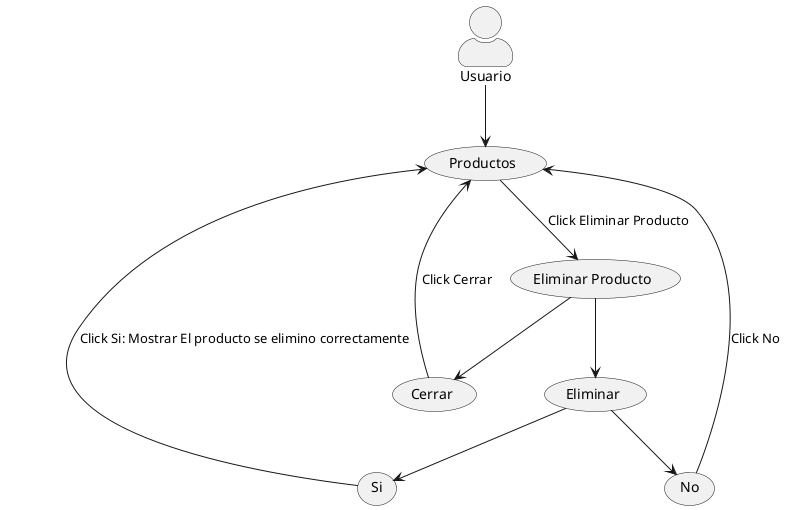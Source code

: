 @startuml CasosDeUso
skinparam actorStyle awesome

:Usuario: as usuario 
(Productos) as pro
(Eliminar Producto) as ep
(Eliminar) as eli
(Cerrar) as cerr
(Si) as si
(No) as no


pro --> ep :Click Eliminar Producto
eli --> si  
si --> pro : Click Si: Mostrar El producto se elimino correctamente 
ep --> eli
eli --> no 
no  --> pro :Click No
ep --> cerr
cerr --> pro :Click Cerrar 
usuario --> pro 



@enduml

